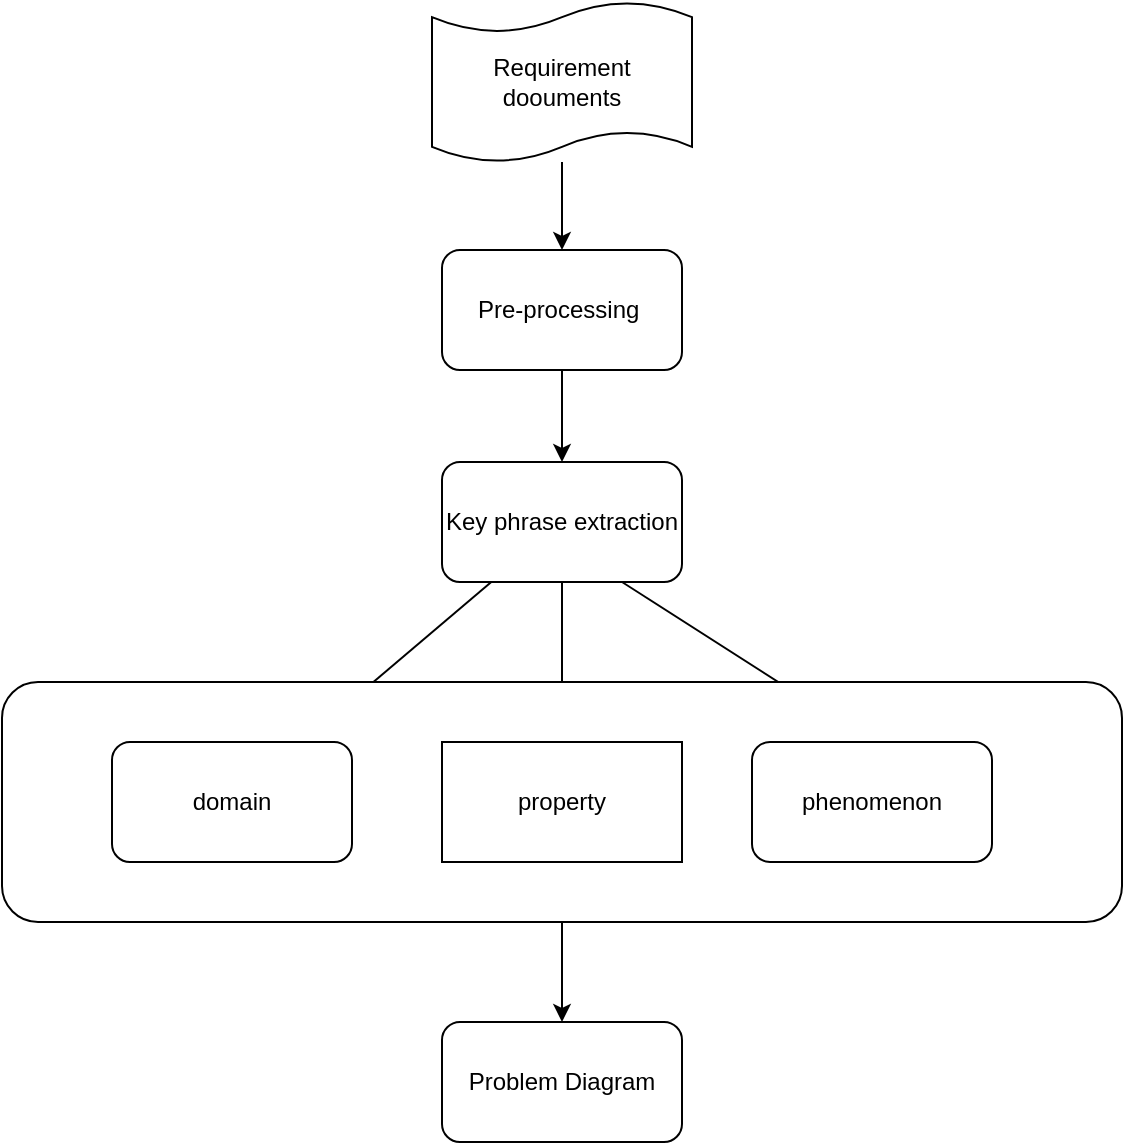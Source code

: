 <mxfile version="21.2.9" type="github">
  <diagram name="第 1 页" id="EaXCSPh4J-7xRSbRL5-Y">
    <mxGraphModel dx="1505" dy="829" grid="1" gridSize="10" guides="1" tooltips="1" connect="1" arrows="1" fold="1" page="1" pageScale="1" pageWidth="827" pageHeight="1169" math="0" shadow="0">
      <root>
        <mxCell id="0" />
        <mxCell id="1" parent="0" />
        <mxCell id="zraVMbd_DWUTViFeBLR9-5" value="" style="edgeStyle=orthogonalEdgeStyle;rounded=0;orthogonalLoop=1;jettySize=auto;html=1;" edge="1" parent="1" source="zraVMbd_DWUTViFeBLR9-2" target="zraVMbd_DWUTViFeBLR9-3">
          <mxGeometry relative="1" as="geometry" />
        </mxCell>
        <mxCell id="zraVMbd_DWUTViFeBLR9-2" value="Requirement doouments" style="shape=tape;whiteSpace=wrap;html=1;strokeWidth=1;size=0.19" vertex="1" parent="1">
          <mxGeometry x="320" y="150" width="130" height="80" as="geometry" />
        </mxCell>
        <mxCell id="zraVMbd_DWUTViFeBLR9-6" value="" style="edgeStyle=orthogonalEdgeStyle;rounded=0;orthogonalLoop=1;jettySize=auto;html=1;" edge="1" parent="1" source="zraVMbd_DWUTViFeBLR9-3" target="zraVMbd_DWUTViFeBLR9-4">
          <mxGeometry relative="1" as="geometry" />
        </mxCell>
        <mxCell id="zraVMbd_DWUTViFeBLR9-3" value="Pre-processing&amp;nbsp;" style="rounded=1;whiteSpace=wrap;html=1;" vertex="1" parent="1">
          <mxGeometry x="325" y="274" width="120" height="60" as="geometry" />
        </mxCell>
        <mxCell id="zraVMbd_DWUTViFeBLR9-8" value="" style="rounded=0;orthogonalLoop=1;jettySize=auto;html=1;" edge="1" parent="1" source="zraVMbd_DWUTViFeBLR9-4" target="zraVMbd_DWUTViFeBLR9-7">
          <mxGeometry relative="1" as="geometry" />
        </mxCell>
        <mxCell id="zraVMbd_DWUTViFeBLR9-12" style="rounded=0;orthogonalLoop=1;jettySize=auto;html=1;exitX=0.75;exitY=1;exitDx=0;exitDy=0;entryX=0.5;entryY=0;entryDx=0;entryDy=0;" edge="1" parent="1" source="zraVMbd_DWUTViFeBLR9-4" target="zraVMbd_DWUTViFeBLR9-11">
          <mxGeometry relative="1" as="geometry" />
        </mxCell>
        <mxCell id="zraVMbd_DWUTViFeBLR9-14" value="" style="edgeStyle=orthogonalEdgeStyle;rounded=0;orthogonalLoop=1;jettySize=auto;html=1;" edge="1" parent="1" source="zraVMbd_DWUTViFeBLR9-4" target="zraVMbd_DWUTViFeBLR9-13">
          <mxGeometry relative="1" as="geometry" />
        </mxCell>
        <mxCell id="zraVMbd_DWUTViFeBLR9-4" value="Key phrase extraction" style="rounded=1;whiteSpace=wrap;html=1;" vertex="1" parent="1">
          <mxGeometry x="325" y="380" width="120" height="60" as="geometry" />
        </mxCell>
        <mxCell id="zraVMbd_DWUTViFeBLR9-18" value="" style="edgeStyle=orthogonalEdgeStyle;rounded=0;orthogonalLoop=1;jettySize=auto;html=1;" edge="1" parent="1" source="zraVMbd_DWUTViFeBLR9-16" target="zraVMbd_DWUTViFeBLR9-17">
          <mxGeometry relative="1" as="geometry" />
        </mxCell>
        <mxCell id="zraVMbd_DWUTViFeBLR9-16" value="" style="rounded=1;whiteSpace=wrap;html=1;strokeWidth=1;fillStyle=solid;gradientColor=none;" vertex="1" parent="1">
          <mxGeometry x="105" y="490" width="560" height="120" as="geometry" />
        </mxCell>
        <mxCell id="zraVMbd_DWUTViFeBLR9-7" value="domain" style="whiteSpace=wrap;html=1;rounded=1;" vertex="1" parent="1">
          <mxGeometry x="160" y="520" width="120" height="60" as="geometry" />
        </mxCell>
        <mxCell id="zraVMbd_DWUTViFeBLR9-11" value="phenomenon" style="whiteSpace=wrap;html=1;rounded=1;" vertex="1" parent="1">
          <mxGeometry x="480" y="520" width="120" height="60" as="geometry" />
        </mxCell>
        <mxCell id="zraVMbd_DWUTViFeBLR9-13" value="property" style="whiteSpace=wrap;html=1;rounded=1;arcSize=0;" vertex="1" parent="1">
          <mxGeometry x="325" y="520" width="120" height="60" as="geometry" />
        </mxCell>
        <mxCell id="zraVMbd_DWUTViFeBLR9-17" value="Problem Diagram" style="whiteSpace=wrap;html=1;rounded=1;strokeWidth=1;fillStyle=solid;gradientColor=none;" vertex="1" parent="1">
          <mxGeometry x="325" y="660" width="120" height="60" as="geometry" />
        </mxCell>
      </root>
    </mxGraphModel>
  </diagram>
</mxfile>
